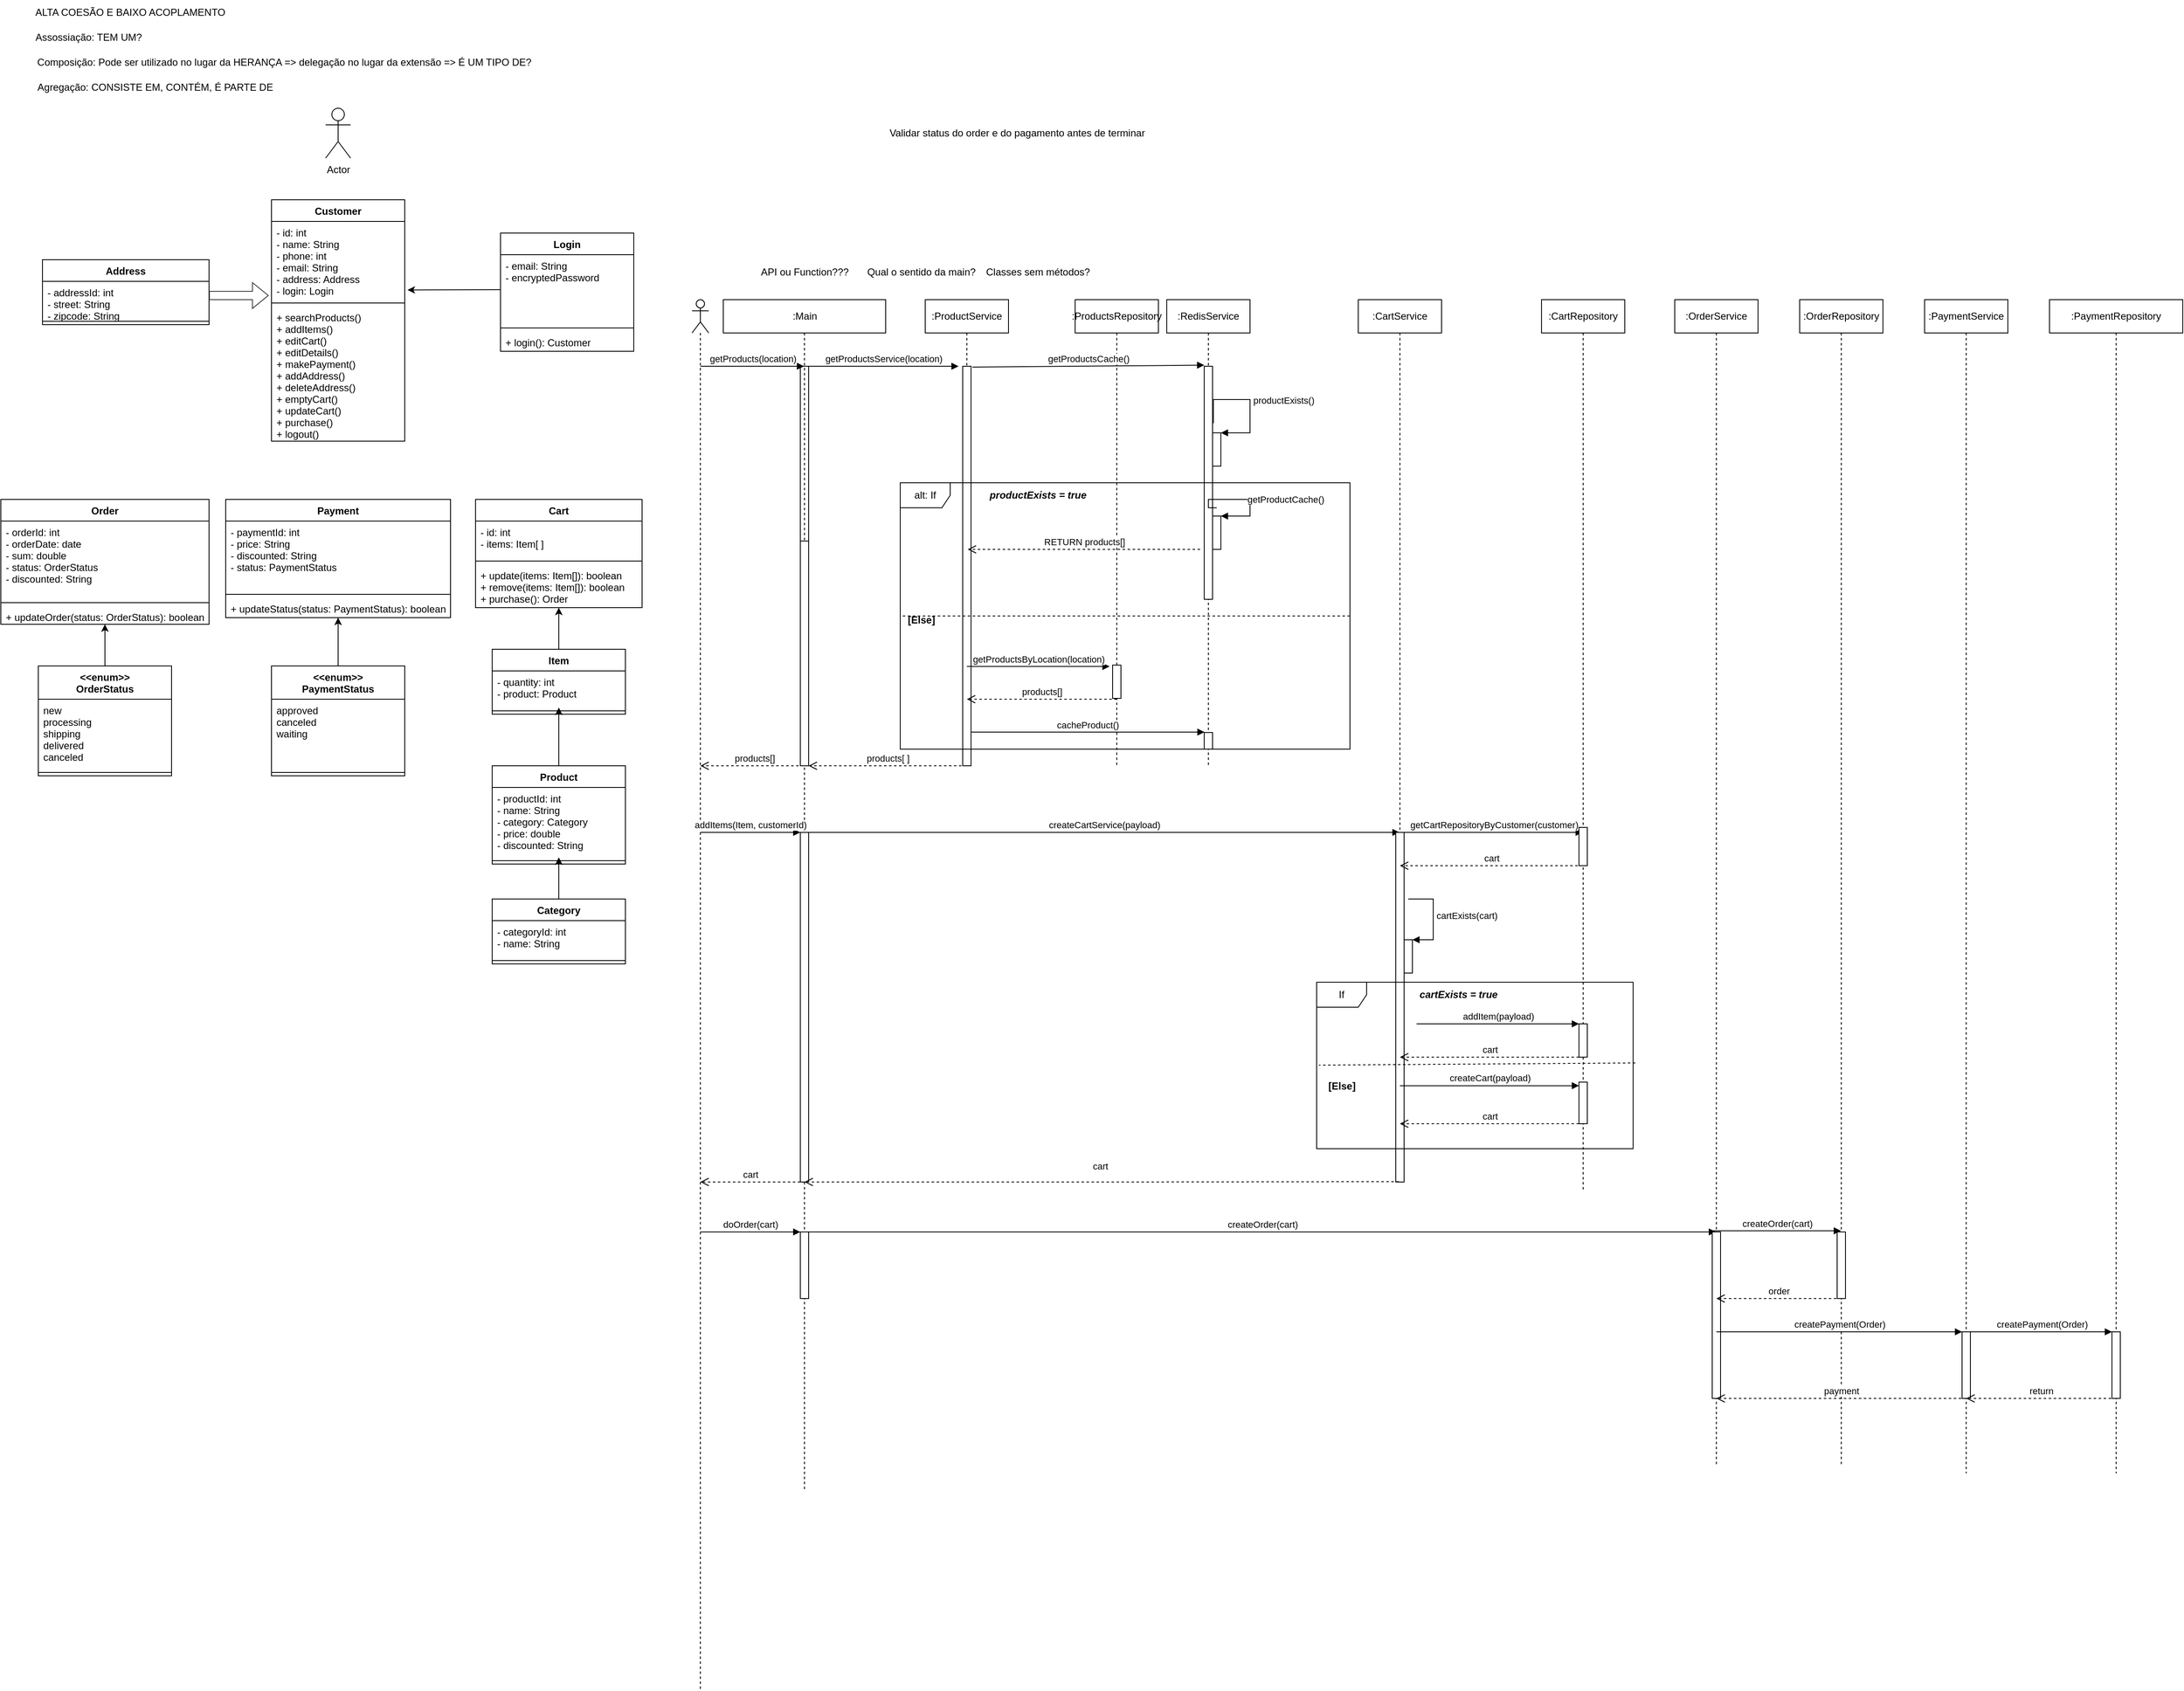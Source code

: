 <mxfile version="20.0.3" type="github"><diagram id="hjMJcgGUQg-z2j9_51XN" name="Page-1"><mxGraphModel dx="3312" dy="1972" grid="1" gridSize="10" guides="1" tooltips="1" connect="1" arrows="1" fold="1" page="1" pageScale="1" pageWidth="827" pageHeight="1169" math="0" shadow="0"><root><mxCell id="0"/><mxCell id="1" parent="0"/><mxCell id="cmTL1tRLWbyx7SnY8aFH-1" value="Customer" style="swimlane;fontStyle=1;align=center;verticalAlign=top;childLayout=stackLayout;horizontal=1;startSize=26;horizontalStack=0;resizeParent=1;resizeParentMax=0;resizeLast=0;collapsible=1;marginBottom=0;" vertex="1" parent="1"><mxGeometry x="325" y="280" width="160" height="290" as="geometry"/></mxCell><mxCell id="cmTL1tRLWbyx7SnY8aFH-2" value="- id: int&#10;- name: String&#10;- phone: int&#10;- email: String&#10;- address: Address&#10;- login: Login" style="text;strokeColor=none;fillColor=none;align=left;verticalAlign=top;spacingLeft=4;spacingRight=4;overflow=hidden;rotatable=0;points=[[0,0.5],[1,0.5]];portConstraint=eastwest;" vertex="1" parent="cmTL1tRLWbyx7SnY8aFH-1"><mxGeometry y="26" width="160" height="94" as="geometry"/></mxCell><mxCell id="cmTL1tRLWbyx7SnY8aFH-3" value="" style="line;strokeWidth=1;fillColor=none;align=left;verticalAlign=middle;spacingTop=-1;spacingLeft=3;spacingRight=3;rotatable=0;labelPosition=right;points=[];portConstraint=eastwest;" vertex="1" parent="cmTL1tRLWbyx7SnY8aFH-1"><mxGeometry y="120" width="160" height="8" as="geometry"/></mxCell><mxCell id="cmTL1tRLWbyx7SnY8aFH-4" value="+ searchProducts()&#10;+ addItems()&#10;+ editCart()&#10;+ editDetails()&#10;+ makePayment()&#10;+ addAddress()&#10;+ deleteAddress()&#10;+ emptyCart()&#10;+ updateCart()&#10;+ purchase()&#10;+ logout()" style="text;strokeColor=none;fillColor=none;align=left;verticalAlign=top;spacingLeft=4;spacingRight=4;overflow=hidden;rotatable=0;points=[[0,0.5],[1,0.5]];portConstraint=eastwest;" vertex="1" parent="cmTL1tRLWbyx7SnY8aFH-1"><mxGeometry y="128" width="160" height="162" as="geometry"/></mxCell><mxCell id="cmTL1tRLWbyx7SnY8aFH-5" value="Login" style="swimlane;fontStyle=1;align=center;verticalAlign=top;childLayout=stackLayout;horizontal=1;startSize=26;horizontalStack=0;resizeParent=1;resizeParentMax=0;resizeLast=0;collapsible=1;marginBottom=0;" vertex="1" parent="1"><mxGeometry x="600" y="320" width="160" height="142" as="geometry"/></mxCell><mxCell id="cmTL1tRLWbyx7SnY8aFH-6" value="- email: String&#10;- encryptedPassword" style="text;strokeColor=none;fillColor=none;align=left;verticalAlign=top;spacingLeft=4;spacingRight=4;overflow=hidden;rotatable=0;points=[[0,0.5],[1,0.5]];portConstraint=eastwest;" vertex="1" parent="cmTL1tRLWbyx7SnY8aFH-5"><mxGeometry y="26" width="160" height="84" as="geometry"/></mxCell><mxCell id="cmTL1tRLWbyx7SnY8aFH-7" value="" style="line;strokeWidth=1;fillColor=none;align=left;verticalAlign=middle;spacingTop=-1;spacingLeft=3;spacingRight=3;rotatable=0;labelPosition=right;points=[];portConstraint=eastwest;" vertex="1" parent="cmTL1tRLWbyx7SnY8aFH-5"><mxGeometry y="110" width="160" height="8" as="geometry"/></mxCell><mxCell id="cmTL1tRLWbyx7SnY8aFH-8" value="+ login(): Customer" style="text;strokeColor=none;fillColor=none;align=left;verticalAlign=top;spacingLeft=4;spacingRight=4;overflow=hidden;rotatable=0;points=[[0,0.5],[1,0.5]];portConstraint=eastwest;" vertex="1" parent="cmTL1tRLWbyx7SnY8aFH-5"><mxGeometry y="118" width="160" height="24" as="geometry"/></mxCell><mxCell id="cmTL1tRLWbyx7SnY8aFH-78" value="" style="edgeStyle=none;rounded=0;orthogonalLoop=1;jettySize=auto;html=1;fontColor=none;" edge="1" parent="1" source="cmTL1tRLWbyx7SnY8aFH-9" target="cmTL1tRLWbyx7SnY8aFH-57"><mxGeometry relative="1" as="geometry"/></mxCell><mxCell id="cmTL1tRLWbyx7SnY8aFH-9" value="Product" style="swimlane;fontStyle=1;align=center;verticalAlign=top;childLayout=stackLayout;horizontal=1;startSize=26;horizontalStack=0;resizeParent=1;resizeParentMax=0;resizeLast=0;collapsible=1;marginBottom=0;" vertex="1" parent="1"><mxGeometry x="590" y="960" width="160" height="118" as="geometry"/></mxCell><mxCell id="cmTL1tRLWbyx7SnY8aFH-10" value="- productId: int&#10;- name: String&#10;- category: Category&#10;- price: double&#10;- discounted: String&#10;" style="text;strokeColor=none;fillColor=none;align=left;verticalAlign=top;spacingLeft=4;spacingRight=4;overflow=hidden;rotatable=0;points=[[0,0.5],[1,0.5]];portConstraint=eastwest;" vertex="1" parent="cmTL1tRLWbyx7SnY8aFH-9"><mxGeometry y="26" width="160" height="84" as="geometry"/></mxCell><mxCell id="cmTL1tRLWbyx7SnY8aFH-11" value="" style="line;strokeWidth=1;fillColor=none;align=left;verticalAlign=middle;spacingTop=-1;spacingLeft=3;spacingRight=3;rotatable=0;labelPosition=right;points=[];portConstraint=eastwest;" vertex="1" parent="cmTL1tRLWbyx7SnY8aFH-9"><mxGeometry y="110" width="160" height="8" as="geometry"/></mxCell><mxCell id="cmTL1tRLWbyx7SnY8aFH-77" value="" style="edgeStyle=none;rounded=0;orthogonalLoop=1;jettySize=auto;html=1;fontColor=none;" edge="1" parent="1" source="cmTL1tRLWbyx7SnY8aFH-13" target="cmTL1tRLWbyx7SnY8aFH-10"><mxGeometry relative="1" as="geometry"/></mxCell><mxCell id="cmTL1tRLWbyx7SnY8aFH-13" value="Category" style="swimlane;fontStyle=1;align=center;verticalAlign=top;childLayout=stackLayout;horizontal=1;startSize=26;horizontalStack=0;resizeParent=1;resizeParentMax=0;resizeLast=0;collapsible=1;marginBottom=0;" vertex="1" parent="1"><mxGeometry x="590" y="1120" width="160" height="78" as="geometry"><mxRectangle x="600" y="10" width="90" height="30" as="alternateBounds"/></mxGeometry></mxCell><mxCell id="cmTL1tRLWbyx7SnY8aFH-14" value="- categoryId: int&#10;- name: String" style="text;strokeColor=none;fillColor=none;align=left;verticalAlign=top;spacingLeft=4;spacingRight=4;overflow=hidden;rotatable=0;points=[[0,0.5],[1,0.5]];portConstraint=eastwest;" vertex="1" parent="cmTL1tRLWbyx7SnY8aFH-13"><mxGeometry y="26" width="160" height="44" as="geometry"/></mxCell><mxCell id="cmTL1tRLWbyx7SnY8aFH-15" value="" style="line;strokeWidth=1;fillColor=none;align=left;verticalAlign=middle;spacingTop=-1;spacingLeft=3;spacingRight=3;rotatable=0;labelPosition=right;points=[];portConstraint=eastwest;" vertex="1" parent="cmTL1tRLWbyx7SnY8aFH-13"><mxGeometry y="70" width="160" height="8" as="geometry"/></mxCell><mxCell id="cmTL1tRLWbyx7SnY8aFH-17" value="Cart" style="swimlane;fontStyle=1;align=center;verticalAlign=top;childLayout=stackLayout;horizontal=1;startSize=26;horizontalStack=0;resizeParent=1;resizeParentMax=0;resizeLast=0;collapsible=1;marginBottom=0;" vertex="1" parent="1"><mxGeometry x="570" y="640" width="200" height="130" as="geometry"/></mxCell><mxCell id="cmTL1tRLWbyx7SnY8aFH-18" value="- id: int&#10;- items: Item[ ]" style="text;strokeColor=none;fillColor=none;align=left;verticalAlign=top;spacingLeft=4;spacingRight=4;overflow=hidden;rotatable=0;points=[[0,0.5],[1,0.5]];portConstraint=eastwest;" vertex="1" parent="cmTL1tRLWbyx7SnY8aFH-17"><mxGeometry y="26" width="200" height="44" as="geometry"/></mxCell><mxCell id="cmTL1tRLWbyx7SnY8aFH-19" value="" style="line;strokeWidth=1;fillColor=none;align=left;verticalAlign=middle;spacingTop=-1;spacingLeft=3;spacingRight=3;rotatable=0;labelPosition=right;points=[];portConstraint=eastwest;" vertex="1" parent="cmTL1tRLWbyx7SnY8aFH-17"><mxGeometry y="70" width="200" height="8" as="geometry"/></mxCell><mxCell id="cmTL1tRLWbyx7SnY8aFH-20" value="+ update(items: Item[]): boolean&#10;+ remove(items: Item[]): boolean&#10;+ purchase(): Order" style="text;strokeColor=none;fillColor=none;align=left;verticalAlign=top;spacingLeft=4;spacingRight=4;overflow=hidden;rotatable=0;points=[[0,0.5],[1,0.5]];portConstraint=eastwest;" vertex="1" parent="cmTL1tRLWbyx7SnY8aFH-17"><mxGeometry y="78" width="200" height="52" as="geometry"/></mxCell><mxCell id="cmTL1tRLWbyx7SnY8aFH-21" value="Order" style="swimlane;fontStyle=1;align=center;verticalAlign=top;childLayout=stackLayout;horizontal=1;startSize=26;horizontalStack=0;resizeParent=1;resizeParentMax=0;resizeLast=0;collapsible=1;marginBottom=0;" vertex="1" parent="1"><mxGeometry y="640" width="250" height="150" as="geometry"/></mxCell><mxCell id="cmTL1tRLWbyx7SnY8aFH-22" value="- orderId: int&#10;- orderDate: date&#10;- sum: double&#10;- status: OrderStatus&#10;- discounted: String&#10;" style="text;strokeColor=none;fillColor=none;align=left;verticalAlign=top;spacingLeft=4;spacingRight=4;overflow=hidden;rotatable=0;points=[[0,0.5],[1,0.5]];portConstraint=eastwest;" vertex="1" parent="cmTL1tRLWbyx7SnY8aFH-21"><mxGeometry y="26" width="250" height="94" as="geometry"/></mxCell><mxCell id="cmTL1tRLWbyx7SnY8aFH-23" value="" style="line;strokeWidth=1;fillColor=none;align=left;verticalAlign=middle;spacingTop=-1;spacingLeft=3;spacingRight=3;rotatable=0;labelPosition=right;points=[];portConstraint=eastwest;" vertex="1" parent="cmTL1tRLWbyx7SnY8aFH-21"><mxGeometry y="120" width="250" height="8" as="geometry"/></mxCell><mxCell id="cmTL1tRLWbyx7SnY8aFH-24" value="+ updateOrder(status: OrderStatus): boolean" style="text;strokeColor=none;fillColor=none;align=left;verticalAlign=top;spacingLeft=4;spacingRight=4;overflow=hidden;rotatable=0;points=[[0,0.5],[1,0.5]];portConstraint=eastwest;" vertex="1" parent="cmTL1tRLWbyx7SnY8aFH-21"><mxGeometry y="128" width="250" height="22" as="geometry"/></mxCell><mxCell id="cmTL1tRLWbyx7SnY8aFH-74" value="" style="edgeStyle=none;rounded=0;orthogonalLoop=1;jettySize=auto;html=1;" edge="1" parent="1" source="cmTL1tRLWbyx7SnY8aFH-25" target="cmTL1tRLWbyx7SnY8aFH-24"><mxGeometry relative="1" as="geometry"/></mxCell><mxCell id="cmTL1tRLWbyx7SnY8aFH-25" value="&lt;&lt;enum&gt;&gt;&#10;OrderStatus" style="swimlane;fontStyle=1;align=center;verticalAlign=top;childLayout=stackLayout;horizontal=1;startSize=40;horizontalStack=0;resizeParent=1;resizeParentMax=0;resizeLast=0;collapsible=1;marginBottom=0;" vertex="1" parent="1"><mxGeometry x="45" y="840" width="160" height="132" as="geometry"/></mxCell><mxCell id="cmTL1tRLWbyx7SnY8aFH-26" value="new&#10;processing&#10;shipping&#10;delivered&#10;canceled" style="text;strokeColor=none;fillColor=none;align=left;verticalAlign=top;spacingLeft=4;spacingRight=4;overflow=hidden;rotatable=0;points=[[0,0.5],[1,0.5]];portConstraint=eastwest;" vertex="1" parent="cmTL1tRLWbyx7SnY8aFH-25"><mxGeometry y="40" width="160" height="84" as="geometry"/></mxCell><mxCell id="cmTL1tRLWbyx7SnY8aFH-27" value="" style="line;strokeWidth=1;fillColor=none;align=left;verticalAlign=middle;spacingTop=-1;spacingLeft=3;spacingRight=3;rotatable=0;labelPosition=right;points=[];portConstraint=eastwest;" vertex="1" parent="cmTL1tRLWbyx7SnY8aFH-25"><mxGeometry y="124" width="160" height="8" as="geometry"/></mxCell><mxCell id="cmTL1tRLWbyx7SnY8aFH-39" value="Payment" style="swimlane;fontStyle=1;align=center;verticalAlign=top;childLayout=stackLayout;horizontal=1;startSize=26;horizontalStack=0;resizeParent=1;resizeParentMax=0;resizeLast=0;collapsible=1;marginBottom=0;" vertex="1" parent="1"><mxGeometry x="270" y="640" width="270" height="142" as="geometry"/></mxCell><mxCell id="cmTL1tRLWbyx7SnY8aFH-40" value="- paymentId: int&#10;- price: String&#10;- discounted: String&#10;- status: PaymentStatus" style="text;strokeColor=none;fillColor=none;align=left;verticalAlign=top;spacingLeft=4;spacingRight=4;overflow=hidden;rotatable=0;points=[[0,0.5],[1,0.5]];portConstraint=eastwest;" vertex="1" parent="cmTL1tRLWbyx7SnY8aFH-39"><mxGeometry y="26" width="270" height="84" as="geometry"/></mxCell><mxCell id="cmTL1tRLWbyx7SnY8aFH-41" value="" style="line;strokeWidth=1;fillColor=none;align=left;verticalAlign=middle;spacingTop=-1;spacingLeft=3;spacingRight=3;rotatable=0;labelPosition=right;points=[];portConstraint=eastwest;" vertex="1" parent="cmTL1tRLWbyx7SnY8aFH-39"><mxGeometry y="110" width="270" height="8" as="geometry"/></mxCell><mxCell id="cmTL1tRLWbyx7SnY8aFH-42" value="+ updateStatus(status: PaymentStatus): boolean" style="text;strokeColor=none;fillColor=none;align=left;verticalAlign=top;spacingLeft=4;spacingRight=4;overflow=hidden;rotatable=0;points=[[0,0.5],[1,0.5]];portConstraint=eastwest;" vertex="1" parent="cmTL1tRLWbyx7SnY8aFH-39"><mxGeometry y="118" width="270" height="24" as="geometry"/></mxCell><mxCell id="cmTL1tRLWbyx7SnY8aFH-86" value="" style="edgeStyle=none;rounded=0;orthogonalLoop=1;jettySize=auto;html=1;fontColor=none;" edge="1" parent="1" source="cmTL1tRLWbyx7SnY8aFH-43" target="cmTL1tRLWbyx7SnY8aFH-42"><mxGeometry relative="1" as="geometry"/></mxCell><mxCell id="cmTL1tRLWbyx7SnY8aFH-43" value="&lt;&lt;enum&gt;&gt;&#10;PaymentStatus" style="swimlane;fontStyle=1;align=center;verticalAlign=top;childLayout=stackLayout;horizontal=1;startSize=40;horizontalStack=0;resizeParent=1;resizeParentMax=0;resizeLast=0;collapsible=1;marginBottom=0;" vertex="1" parent="1"><mxGeometry x="325" y="840" width="160" height="132" as="geometry"/></mxCell><mxCell id="cmTL1tRLWbyx7SnY8aFH-44" value="approved&#10;canceled&#10;waiting" style="text;strokeColor=none;fillColor=none;align=left;verticalAlign=top;spacingLeft=4;spacingRight=4;overflow=hidden;rotatable=0;points=[[0,0.5],[1,0.5]];portConstraint=eastwest;" vertex="1" parent="cmTL1tRLWbyx7SnY8aFH-43"><mxGeometry y="40" width="160" height="84" as="geometry"/></mxCell><mxCell id="cmTL1tRLWbyx7SnY8aFH-45" value="" style="line;strokeWidth=1;fillColor=none;align=left;verticalAlign=middle;spacingTop=-1;spacingLeft=3;spacingRight=3;rotatable=0;labelPosition=right;points=[];portConstraint=eastwest;" vertex="1" parent="cmTL1tRLWbyx7SnY8aFH-43"><mxGeometry y="124" width="160" height="8" as="geometry"/></mxCell><mxCell id="cmTL1tRLWbyx7SnY8aFH-71" value="" style="edgeStyle=none;rounded=0;orthogonalLoop=1;jettySize=auto;html=1;" edge="1" parent="1" source="cmTL1tRLWbyx7SnY8aFH-56" target="cmTL1tRLWbyx7SnY8aFH-20"><mxGeometry relative="1" as="geometry"/></mxCell><mxCell id="cmTL1tRLWbyx7SnY8aFH-56" value="Item" style="swimlane;fontStyle=1;align=center;verticalAlign=top;childLayout=stackLayout;horizontal=1;startSize=26;horizontalStack=0;resizeParent=1;resizeParentMax=0;resizeLast=0;collapsible=1;marginBottom=0;" vertex="1" parent="1"><mxGeometry x="590" y="820" width="160" height="78" as="geometry"/></mxCell><mxCell id="cmTL1tRLWbyx7SnY8aFH-57" value="- quantity: int&#10;- product: Product" style="text;strokeColor=none;fillColor=none;align=left;verticalAlign=top;spacingLeft=4;spacingRight=4;overflow=hidden;rotatable=0;points=[[0,0.5],[1,0.5]];portConstraint=eastwest;" vertex="1" parent="cmTL1tRLWbyx7SnY8aFH-56"><mxGeometry y="26" width="160" height="44" as="geometry"/></mxCell><mxCell id="cmTL1tRLWbyx7SnY8aFH-58" value="" style="line;strokeWidth=1;fillColor=none;align=left;verticalAlign=middle;spacingTop=-1;spacingLeft=3;spacingRight=3;rotatable=0;labelPosition=right;points=[];portConstraint=eastwest;" vertex="1" parent="cmTL1tRLWbyx7SnY8aFH-56"><mxGeometry y="70" width="160" height="8" as="geometry"/></mxCell><mxCell id="cmTL1tRLWbyx7SnY8aFH-80" value="ALTA COESÃO E BAIXO ACOPLAMENTO&lt;br&gt;" style="text;html=1;align=center;verticalAlign=middle;resizable=0;points=[];autosize=1;strokeColor=none;fillColor=none;fontColor=none;" vertex="1" parent="1"><mxGeometry x="30" y="40" width="250" height="30" as="geometry"/></mxCell><mxCell id="cmTL1tRLWbyx7SnY8aFH-81" value="&lt;span style=&quot;color: rgba(0, 0, 0, 0); font-family: monospace; font-size: 0px; text-align: start;&quot;&gt;%3CmxGraphModel%3E%3Croot%3E%3CmxCell%20id%3D%220%22%2F%3E%3CmxCell%20id%3D%221%22%20parent%3D%220%22%2F%3E%3CmxCell%20id%3D%222%22%20value%3D%22Assossia%C3%A7%C3%A3o%3A%20TEM%20UM%3F%22%20style%3D%22text%3Bhtml%3D1%3Balign%3Dcenter%3BverticalAlign%3Dmiddle%3Bresizable%3D0%3Bpoints%3D%5B%5D%3Bautosize%3D1%3BstrokeColor%3Dnone%3BfillColor%3Dnone%3BfontColor%3Dnone%3B%22%20vertex%3D%221%22%20parent%3D%221%22%3E%3CmxGeometry%20x%3D%22685%22%20y%3D%22935%22%20width%3D%22150%22%20height%3D%2230%22%20as%3D%22geometry%22%2F%3E%3C%2FmxCell%3E%3C%2Froot%3E%3C%2FmxGraphModel%3E&lt;/span&gt;" style="text;html=1;align=center;verticalAlign=middle;resizable=0;points=[];autosize=1;strokeColor=none;fillColor=none;fontColor=none;" vertex="1" parent="1"><mxGeometry x="640" y="105" width="20" height="30" as="geometry"/></mxCell><mxCell id="cmTL1tRLWbyx7SnY8aFH-82" value="Assossiação: TEM UM?" style="text;html=1;align=center;verticalAlign=middle;resizable=0;points=[];autosize=1;strokeColor=none;fillColor=none;fontColor=none;" vertex="1" parent="1"><mxGeometry x="30" y="70" width="150" height="30" as="geometry"/></mxCell><mxCell id="cmTL1tRLWbyx7SnY8aFH-83" value="Composição: Pode ser utilizado no lugar da HERANÇA =&amp;gt; delegação no lugar da extensão =&amp;gt; É UM TIPO DE?" style="text;html=1;align=center;verticalAlign=middle;resizable=0;points=[];autosize=1;strokeColor=none;fillColor=none;fontColor=none;" vertex="1" parent="1"><mxGeometry x="30" y="100" width="620" height="30" as="geometry"/></mxCell><mxCell id="cmTL1tRLWbyx7SnY8aFH-87" value="Agregação: CONSISTE EM, CONTÉM, É PARTE DE" style="text;html=1;align=center;verticalAlign=middle;resizable=0;points=[];autosize=1;strokeColor=none;fillColor=none;fontColor=none;" vertex="1" parent="1"><mxGeometry x="30" y="130" width="310" height="30" as="geometry"/></mxCell><mxCell id="cmTL1tRLWbyx7SnY8aFH-88" style="edgeStyle=none;rounded=0;orthogonalLoop=1;jettySize=auto;html=1;exitX=0;exitY=0.5;exitDx=0;exitDy=0;entryX=1.021;entryY=0.876;entryDx=0;entryDy=0;entryPerimeter=0;fontColor=none;" edge="1" parent="1" source="cmTL1tRLWbyx7SnY8aFH-6" target="cmTL1tRLWbyx7SnY8aFH-2"><mxGeometry relative="1" as="geometry"/></mxCell><mxCell id="cmTL1tRLWbyx7SnY8aFH-89" value="Address" style="swimlane;fontStyle=1;align=center;verticalAlign=top;childLayout=stackLayout;horizontal=1;startSize=26;horizontalStack=0;resizeParent=1;resizeParentMax=0;resizeLast=0;collapsible=1;marginBottom=0;" vertex="1" parent="1"><mxGeometry x="50" y="352" width="200" height="78" as="geometry"/></mxCell><mxCell id="cmTL1tRLWbyx7SnY8aFH-90" value="- addressId: int&#10;- street: String&#10;- zipcode: String&#10;" style="text;strokeColor=none;fillColor=none;align=left;verticalAlign=top;spacingLeft=4;spacingRight=4;overflow=hidden;rotatable=0;points=[[0,0.5],[1,0.5]];portConstraint=eastwest;" vertex="1" parent="cmTL1tRLWbyx7SnY8aFH-89"><mxGeometry y="26" width="200" height="44" as="geometry"/></mxCell><mxCell id="cmTL1tRLWbyx7SnY8aFH-91" value="" style="line;strokeWidth=1;fillColor=none;align=left;verticalAlign=middle;spacingTop=-1;spacingLeft=3;spacingRight=3;rotatable=0;labelPosition=right;points=[];portConstraint=eastwest;" vertex="1" parent="cmTL1tRLWbyx7SnY8aFH-89"><mxGeometry y="70" width="200" height="8" as="geometry"/></mxCell><mxCell id="cmTL1tRLWbyx7SnY8aFH-95" value="" style="shape=flexArrow;rounded=0;orthogonalLoop=1;jettySize=auto;html=1;fontColor=none;elbow=vertical;entryX=-0.021;entryY=0.947;entryDx=0;entryDy=0;entryPerimeter=0;fillColor=#FFFFFF;strokeColor=#36393d;gradientColor=none;" edge="1" parent="1" target="cmTL1tRLWbyx7SnY8aFH-2"><mxGeometry relative="1" as="geometry"><mxPoint x="250" y="395" as="sourcePoint"/></mxGeometry></mxCell><mxCell id="cmTL1tRLWbyx7SnY8aFH-96" style="edgeStyle=none;shape=flexArrow;rounded=0;orthogonalLoop=1;jettySize=auto;html=1;exitX=0.75;exitY=0;exitDx=0;exitDy=0;fontColor=none;fillColor=#000000;elbow=vertical;" edge="1" parent="1" source="cmTL1tRLWbyx7SnY8aFH-89" target="cmTL1tRLWbyx7SnY8aFH-89"><mxGeometry relative="1" as="geometry"/></mxCell><mxCell id="cmTL1tRLWbyx7SnY8aFH-109" value="" style="shape=umlLifeline;participant=umlActor;perimeter=lifelinePerimeter;whiteSpace=wrap;html=1;container=1;collapsible=0;recursiveResize=0;verticalAlign=top;spacingTop=36;outlineConnect=0;fontColor=none;" vertex="1" parent="1"><mxGeometry x="830" y="400" width="20" height="1670" as="geometry"/></mxCell><mxCell id="cmTL1tRLWbyx7SnY8aFH-110" value="" style="html=1;points=[];perimeter=orthogonalPerimeter;fontColor=none;" vertex="1" parent="1"><mxGeometry x="960" y="480" width="10" height="210" as="geometry"/></mxCell><mxCell id="cmTL1tRLWbyx7SnY8aFH-114" value=":Main" style="shape=umlLifeline;perimeter=lifelinePerimeter;whiteSpace=wrap;html=1;container=1;collapsible=0;recursiveResize=0;outlineConnect=0;fontColor=none;" vertex="1" parent="1"><mxGeometry x="867.5" y="400" width="195" height="1430" as="geometry"/></mxCell><mxCell id="cmTL1tRLWbyx7SnY8aFH-156" value="getProducts(location)" style="html=1;verticalAlign=bottom;endArrow=block;rounded=0;fontColor=none;fillColor=#FFFFFF;gradientColor=none;elbow=vertical;" edge="1" parent="cmTL1tRLWbyx7SnY8aFH-114" target="cmTL1tRLWbyx7SnY8aFH-114"><mxGeometry width="80" relative="1" as="geometry"><mxPoint x="-27.5" y="80" as="sourcePoint"/><mxPoint x="52.5" y="80" as="targetPoint"/></mxGeometry></mxCell><mxCell id="cmTL1tRLWbyx7SnY8aFH-200" value="products[ ]" style="html=1;verticalAlign=bottom;endArrow=open;dashed=1;endSize=8;rounded=0;fontColor=none;fillColor=#FFFFFF;gradientColor=none;elbow=vertical;" edge="1" parent="cmTL1tRLWbyx7SnY8aFH-114" source="cmTL1tRLWbyx7SnY8aFH-157"><mxGeometry relative="1" as="geometry"><mxPoint x="182.5" y="560" as="sourcePoint"/><mxPoint x="102.5" y="560" as="targetPoint"/></mxGeometry></mxCell><mxCell id="cmTL1tRLWbyx7SnY8aFH-205" value="products[]" style="html=1;verticalAlign=bottom;endArrow=open;dashed=1;endSize=8;rounded=0;fontColor=none;fillColor=#FFFFFF;gradientColor=none;elbow=vertical;" edge="1" parent="cmTL1tRLWbyx7SnY8aFH-114" target="cmTL1tRLWbyx7SnY8aFH-109"><mxGeometry relative="1" as="geometry"><mxPoint x="102.5" y="560" as="sourcePoint"/><mxPoint x="22.5" y="560" as="targetPoint"/></mxGeometry></mxCell><mxCell id="cmTL1tRLWbyx7SnY8aFH-207" value="createCartService(payload)" style="html=1;verticalAlign=bottom;endArrow=block;rounded=0;fontColor=none;fillColor=#FFFFFF;gradientColor=none;elbow=vertical;" edge="1" parent="cmTL1tRLWbyx7SnY8aFH-114" target="cmTL1tRLWbyx7SnY8aFH-206"><mxGeometry width="80" relative="1" as="geometry"><mxPoint x="102.5" y="640" as="sourcePoint"/><mxPoint x="182.5" y="640" as="targetPoint"/></mxGeometry></mxCell><mxCell id="cmTL1tRLWbyx7SnY8aFH-213" value="" style="html=1;points=[];perimeter=orthogonalPerimeter;fontColor=none;" vertex="1" parent="cmTL1tRLWbyx7SnY8aFH-114"><mxGeometry x="92.5" y="290" width="10" height="270" as="geometry"/></mxCell><mxCell id="cmTL1tRLWbyx7SnY8aFH-214" value="" style="html=1;points=[];perimeter=orthogonalPerimeter;fontColor=none;" vertex="1" parent="cmTL1tRLWbyx7SnY8aFH-114"><mxGeometry x="92.5" y="640" width="10" height="420" as="geometry"/></mxCell><mxCell id="cmTL1tRLWbyx7SnY8aFH-234" value="createOrder(cart)" style="html=1;verticalAlign=bottom;endArrow=block;rounded=0;fontColor=none;fillColor=#FFFFFF;gradientColor=none;elbow=vertical;" edge="1" parent="cmTL1tRLWbyx7SnY8aFH-114" target="cmTL1tRLWbyx7SnY8aFH-233"><mxGeometry width="80" relative="1" as="geometry"><mxPoint x="102.5" y="1120" as="sourcePoint"/><mxPoint x="812.5" y="1120" as="targetPoint"/></mxGeometry></mxCell><mxCell id="cmTL1tRLWbyx7SnY8aFH-128" value="Actor" style="shape=umlActor;verticalLabelPosition=bottom;verticalAlign=top;html=1;fontColor=none;" vertex="1" parent="1"><mxGeometry x="390" y="170" width="30" height="60" as="geometry"/></mxCell><mxCell id="cmTL1tRLWbyx7SnY8aFH-146" value="API ou Function???" style="text;html=1;align=center;verticalAlign=middle;resizable=0;points=[];autosize=1;strokeColor=none;fillColor=none;fontColor=none;" vertex="1" parent="1"><mxGeometry x="900" y="352" width="130" height="30" as="geometry"/></mxCell><mxCell id="cmTL1tRLWbyx7SnY8aFH-149" value="Qual o sentido da main?" style="text;html=1;align=center;verticalAlign=middle;resizable=0;points=[];autosize=1;strokeColor=none;fillColor=none;fontColor=none;" vertex="1" parent="1"><mxGeometry x="1030" y="352" width="150" height="30" as="geometry"/></mxCell><mxCell id="cmTL1tRLWbyx7SnY8aFH-150" value="Classes sem métodos?" style="text;html=1;align=center;verticalAlign=middle;resizable=0;points=[];autosize=1;strokeColor=none;fillColor=none;fontColor=none;" vertex="1" parent="1"><mxGeometry x="1170" y="352" width="150" height="30" as="geometry"/></mxCell><mxCell id="cmTL1tRLWbyx7SnY8aFH-157" value=":ProductService" style="shape=umlLifeline;perimeter=lifelinePerimeter;whiteSpace=wrap;html=1;container=1;collapsible=0;recursiveResize=0;outlineConnect=0;fontColor=none;" vertex="1" parent="1"><mxGeometry x="1110" y="400" width="100" height="560" as="geometry"/></mxCell><mxCell id="cmTL1tRLWbyx7SnY8aFH-163" value="" style="html=1;points=[];perimeter=orthogonalPerimeter;fontColor=none;" vertex="1" parent="cmTL1tRLWbyx7SnY8aFH-157"><mxGeometry x="45" y="80" width="10" height="480" as="geometry"/></mxCell><mxCell id="cmTL1tRLWbyx7SnY8aFH-164" value=":ProductsRepository" style="shape=umlLifeline;perimeter=lifelinePerimeter;whiteSpace=wrap;html=1;container=1;collapsible=0;recursiveResize=0;outlineConnect=0;fontColor=none;" vertex="1" parent="1"><mxGeometry x="1290" y="400" width="100" height="560" as="geometry"/></mxCell><mxCell id="cmTL1tRLWbyx7SnY8aFH-165" value="" style="html=1;points=[];perimeter=orthogonalPerimeter;fontColor=none;" vertex="1" parent="cmTL1tRLWbyx7SnY8aFH-164"><mxGeometry x="45" y="439" width="10" height="40" as="geometry"/></mxCell><mxCell id="cmTL1tRLWbyx7SnY8aFH-168" value="getProductsService(location)" style="html=1;verticalAlign=bottom;endArrow=block;rounded=0;fontColor=none;fillColor=#FFFFFF;gradientColor=none;elbow=vertical;" edge="1" parent="1"><mxGeometry width="80" relative="1" as="geometry"><mxPoint x="970" y="480" as="sourcePoint"/><mxPoint x="1150" y="480" as="targetPoint"/></mxGeometry></mxCell><mxCell id="cmTL1tRLWbyx7SnY8aFH-169" value=":RedisService" style="shape=umlLifeline;perimeter=lifelinePerimeter;whiteSpace=wrap;html=1;container=1;collapsible=0;recursiveResize=0;outlineConnect=0;fontColor=none;" vertex="1" parent="1"><mxGeometry x="1400" y="400" width="100" height="560" as="geometry"/></mxCell><mxCell id="cmTL1tRLWbyx7SnY8aFH-171" value="" style="html=1;points=[];perimeter=orthogonalPerimeter;fontColor=none;" vertex="1" parent="cmTL1tRLWbyx7SnY8aFH-169"><mxGeometry x="45" y="520" width="10" height="20" as="geometry"/></mxCell><mxCell id="cmTL1tRLWbyx7SnY8aFH-175" value="getProductsCache()" style="html=1;verticalAlign=bottom;endArrow=block;rounded=0;fontColor=none;fillColor=#FFFFFF;gradientColor=none;elbow=vertical;exitX=1.167;exitY=0.002;exitDx=0;exitDy=0;exitPerimeter=0;" edge="1" parent="cmTL1tRLWbyx7SnY8aFH-169" source="cmTL1tRLWbyx7SnY8aFH-163"><mxGeometry width="80" relative="1" as="geometry"><mxPoint x="-35" y="78.67" as="sourcePoint"/><mxPoint x="45" y="78.67" as="targetPoint"/></mxGeometry></mxCell><mxCell id="cmTL1tRLWbyx7SnY8aFH-176" value="" style="html=1;points=[];perimeter=orthogonalPerimeter;fontColor=none;" vertex="1" parent="cmTL1tRLWbyx7SnY8aFH-169"><mxGeometry x="45" y="80" width="10" height="280" as="geometry"/></mxCell><mxCell id="cmTL1tRLWbyx7SnY8aFH-188" value="" style="html=1;points=[];perimeter=orthogonalPerimeter;fontColor=none;" vertex="1" parent="cmTL1tRLWbyx7SnY8aFH-169"><mxGeometry x="55" y="160" width="10" height="40" as="geometry"/></mxCell><mxCell id="cmTL1tRLWbyx7SnY8aFH-189" value="productExists()" style="edgeStyle=orthogonalEdgeStyle;html=1;align=left;spacingLeft=2;endArrow=block;rounded=0;entryX=1;entryY=0;fontColor=none;fillColor=#FFFFFF;gradientColor=none;elbow=vertical;exitX=1.1;exitY=0.244;exitDx=0;exitDy=0;exitPerimeter=0;" edge="1" target="cmTL1tRLWbyx7SnY8aFH-188" parent="cmTL1tRLWbyx7SnY8aFH-169" source="cmTL1tRLWbyx7SnY8aFH-176"><mxGeometry relative="1" as="geometry"><mxPoint x="120" y="120" as="sourcePoint"/><Array as="points"><mxPoint x="100" y="120"/><mxPoint x="100" y="160"/></Array></mxGeometry></mxCell><mxCell id="cmTL1tRLWbyx7SnY8aFH-193" value="" style="html=1;points=[];perimeter=orthogonalPerimeter;fontColor=none;direction=east;" vertex="1" parent="cmTL1tRLWbyx7SnY8aFH-169"><mxGeometry x="55" y="260" width="10" height="40" as="geometry"/></mxCell><mxCell id="cmTL1tRLWbyx7SnY8aFH-173" value="cacheProduct()" style="html=1;verticalAlign=bottom;endArrow=block;rounded=0;fontColor=none;fillColor=#FFFFFF;gradientColor=none;elbow=vertical;entryX=0.033;entryY=-0.025;entryDx=0;entryDy=0;entryPerimeter=0;" edge="1" parent="1" source="cmTL1tRLWbyx7SnY8aFH-163" target="cmTL1tRLWbyx7SnY8aFH-171"><mxGeometry width="80" relative="1" as="geometry"><mxPoint x="1170" y="640" as="sourcePoint"/><mxPoint x="1450" y="600" as="targetPoint"/></mxGeometry></mxCell><mxCell id="cmTL1tRLWbyx7SnY8aFH-174" value="getProductsByLocation(location)" style="html=1;verticalAlign=bottom;endArrow=block;rounded=0;fontColor=none;fillColor=#FFFFFF;gradientColor=none;elbow=vertical;entryX=-0.367;entryY=0.042;entryDx=0;entryDy=0;entryPerimeter=0;" edge="1" parent="1" source="cmTL1tRLWbyx7SnY8aFH-157" target="cmTL1tRLWbyx7SnY8aFH-165"><mxGeometry width="80" relative="1" as="geometry"><mxPoint x="1170" y="685" as="sourcePoint"/><mxPoint x="1070" y="550" as="targetPoint"/></mxGeometry></mxCell><mxCell id="cmTL1tRLWbyx7SnY8aFH-178" value="alt: If" style="shape=umlFrame;whiteSpace=wrap;html=1;fontColor=none;" vertex="1" parent="1"><mxGeometry x="1080" y="620" width="540" height="320" as="geometry"/></mxCell><mxCell id="cmTL1tRLWbyx7SnY8aFH-179" value="&lt;b&gt;&lt;i&gt;productExists = true&lt;/i&gt;&lt;/b&gt;" style="text;html=1;align=center;verticalAlign=middle;resizable=0;points=[];autosize=1;strokeColor=none;fillColor=none;fontColor=none;" vertex="1" parent="1"><mxGeometry x="1175" y="620" width="140" height="30" as="geometry"/></mxCell><mxCell id="cmTL1tRLWbyx7SnY8aFH-180" value="" style="endArrow=none;dashed=1;html=1;rounded=0;fontColor=none;fillColor=#FFFFFF;gradientColor=none;elbow=vertical;entryX=0;entryY=0.5;entryDx=0;entryDy=0;entryPerimeter=0;exitX=1;exitY=0.5;exitDx=0;exitDy=0;exitPerimeter=0;" edge="1" parent="1" source="cmTL1tRLWbyx7SnY8aFH-178" target="cmTL1tRLWbyx7SnY8aFH-178"><mxGeometry width="50" height="50" relative="1" as="geometry"><mxPoint x="1390" y="870" as="sourcePoint"/><mxPoint x="1440" y="820" as="targetPoint"/></mxGeometry></mxCell><mxCell id="cmTL1tRLWbyx7SnY8aFH-181" value="&lt;b&gt;[Else]&lt;/b&gt;" style="text;html=1;align=center;verticalAlign=middle;resizable=0;points=[];autosize=1;strokeColor=none;fillColor=none;fontColor=none;" vertex="1" parent="1"><mxGeometry x="1075" y="770" width="60" height="30" as="geometry"/></mxCell><mxCell id="cmTL1tRLWbyx7SnY8aFH-194" value="getProductCache()" style="edgeStyle=orthogonalEdgeStyle;html=1;align=left;spacingLeft=2;endArrow=block;rounded=0;entryX=1;entryY=0;fontColor=none;fillColor=#FFFFFF;gradientColor=none;elbow=vertical;" edge="1" target="cmTL1tRLWbyx7SnY8aFH-193" parent="1"><mxGeometry relative="1" as="geometry"><mxPoint x="1460" y="650" as="sourcePoint"/><Array as="points"><mxPoint x="1450" y="650"/><mxPoint x="1450" y="640"/><mxPoint x="1500" y="640"/><mxPoint x="1500" y="660"/></Array></mxGeometry></mxCell><mxCell id="cmTL1tRLWbyx7SnY8aFH-197" style="edgeStyle=none;rounded=0;orthogonalLoop=1;jettySize=auto;html=1;entryX=0.501;entryY=1.002;entryDx=0;entryDy=0;entryPerimeter=0;fontColor=none;fillColor=#FFFFFF;gradientColor=none;elbow=vertical;" edge="1" parent="1" source="cmTL1tRLWbyx7SnY8aFH-178" target="cmTL1tRLWbyx7SnY8aFH-178"><mxGeometry relative="1" as="geometry"/></mxCell><mxCell id="cmTL1tRLWbyx7SnY8aFH-198" value="RETURN products[]" style="html=1;verticalAlign=bottom;endArrow=open;dashed=1;endSize=8;rounded=0;fontColor=none;fillColor=#FFFFFF;gradientColor=none;elbow=vertical;" edge="1" parent="1"><mxGeometry relative="1" as="geometry"><mxPoint x="1440" y="700" as="sourcePoint"/><mxPoint x="1161" y="700" as="targetPoint"/></mxGeometry></mxCell><mxCell id="cmTL1tRLWbyx7SnY8aFH-202" value="products[]" style="html=1;verticalAlign=bottom;endArrow=open;dashed=1;endSize=8;rounded=0;fontColor=none;fillColor=#FFFFFF;gradientColor=none;elbow=vertical;" edge="1" parent="1"><mxGeometry relative="1" as="geometry"><mxPoint x="1340" y="880" as="sourcePoint"/><mxPoint x="1160" y="880" as="targetPoint"/></mxGeometry></mxCell><mxCell id="cmTL1tRLWbyx7SnY8aFH-204" value="addItems(Item, customerId)" style="html=1;verticalAlign=bottom;endArrow=block;rounded=0;fontColor=none;fillColor=#FFFFFF;gradientColor=none;elbow=vertical;" edge="1" parent="1"><mxGeometry width="80" relative="1" as="geometry"><mxPoint x="840" y="1040" as="sourcePoint"/><mxPoint x="960" y="1040" as="targetPoint"/></mxGeometry></mxCell><mxCell id="cmTL1tRLWbyx7SnY8aFH-206" value=":CartService" style="shape=umlLifeline;perimeter=lifelinePerimeter;whiteSpace=wrap;html=1;container=1;collapsible=0;recursiveResize=0;outlineConnect=0;fontColor=none;" vertex="1" parent="1"><mxGeometry x="1630" y="400" width="100" height="1060" as="geometry"/></mxCell><mxCell id="cmTL1tRLWbyx7SnY8aFH-208" value="" style="html=1;points=[];perimeter=orthogonalPerimeter;fontColor=none;" vertex="1" parent="cmTL1tRLWbyx7SnY8aFH-206"><mxGeometry x="45" y="640" width="10" height="420" as="geometry"/></mxCell><mxCell id="cmTL1tRLWbyx7SnY8aFH-209" value="" style="html=1;points=[];perimeter=orthogonalPerimeter;fontColor=none;" vertex="1" parent="cmTL1tRLWbyx7SnY8aFH-206"><mxGeometry x="55" y="769" width="10" height="40" as="geometry"/></mxCell><mxCell id="cmTL1tRLWbyx7SnY8aFH-210" value="cartExists(cart)" style="edgeStyle=orthogonalEdgeStyle;html=1;align=left;spacingLeft=2;endArrow=block;rounded=0;entryX=1;entryY=0;fontColor=none;fillColor=#FFFFFF;gradientColor=none;elbow=vertical;" edge="1" target="cmTL1tRLWbyx7SnY8aFH-209" parent="cmTL1tRLWbyx7SnY8aFH-206"><mxGeometry relative="1" as="geometry"><mxPoint x="65" y="720" as="sourcePoint"/><Array as="points"><mxPoint x="60" y="720"/><mxPoint x="90" y="720"/><mxPoint x="90" y="769"/></Array></mxGeometry></mxCell><mxCell id="cmTL1tRLWbyx7SnY8aFH-212" value="getCartRepositoryByCustomer(customer)" style="html=1;verticalAlign=bottom;endArrow=block;rounded=0;fontColor=none;fillColor=#FFFFFF;gradientColor=none;elbow=vertical;" edge="1" parent="cmTL1tRLWbyx7SnY8aFH-206" target="cmTL1tRLWbyx7SnY8aFH-211"><mxGeometry width="80" relative="1" as="geometry"><mxPoint x="55" y="640" as="sourcePoint"/><mxPoint x="135" y="640" as="targetPoint"/></mxGeometry></mxCell><mxCell id="cmTL1tRLWbyx7SnY8aFH-211" value=":CartRepository" style="shape=umlLifeline;perimeter=lifelinePerimeter;whiteSpace=wrap;html=1;container=1;collapsible=0;recursiveResize=0;outlineConnect=0;fontColor=none;" vertex="1" parent="1"><mxGeometry x="1850" y="400" width="100" height="1070" as="geometry"/></mxCell><mxCell id="cmTL1tRLWbyx7SnY8aFH-216" value="" style="html=1;points=[];perimeter=orthogonalPerimeter;fontColor=none;" vertex="1" parent="cmTL1tRLWbyx7SnY8aFH-211"><mxGeometry x="45" y="634" width="10" height="46" as="geometry"/></mxCell><mxCell id="cmTL1tRLWbyx7SnY8aFH-215" value="cart" style="html=1;verticalAlign=bottom;endArrow=open;dashed=1;endSize=8;rounded=0;fontColor=none;fillColor=#FFFFFF;gradientColor=none;elbow=vertical;" edge="1" parent="1" source="cmTL1tRLWbyx7SnY8aFH-211" target="cmTL1tRLWbyx7SnY8aFH-206"><mxGeometry relative="1" as="geometry"><mxPoint x="1860" y="1078" as="sourcePoint"/><mxPoint x="1780" y="1078" as="targetPoint"/><Array as="points"><mxPoint x="1840" y="1080"/></Array></mxGeometry></mxCell><mxCell id="cmTL1tRLWbyx7SnY8aFH-217" value="If" style="shape=umlFrame;whiteSpace=wrap;html=1;fontColor=none;" vertex="1" parent="1"><mxGeometry x="1580" y="1220" width="380" height="200" as="geometry"/></mxCell><mxCell id="cmTL1tRLWbyx7SnY8aFH-218" value="&lt;b&gt;&lt;i&gt;cartExists = true&lt;/i&gt;&lt;/b&gt;" style="text;html=1;align=center;verticalAlign=middle;resizable=0;points=[];autosize=1;strokeColor=none;fillColor=none;fontColor=none;" vertex="1" parent="1"><mxGeometry x="1690" y="1220" width="120" height="30" as="geometry"/></mxCell><mxCell id="cmTL1tRLWbyx7SnY8aFH-219" value="&lt;b&gt;[Else]&lt;/b&gt;" style="text;html=1;align=center;verticalAlign=middle;resizable=0;points=[];autosize=1;strokeColor=none;fillColor=none;fontColor=none;" vertex="1" parent="1"><mxGeometry x="1580" y="1330" width="60" height="30" as="geometry"/></mxCell><mxCell id="cmTL1tRLWbyx7SnY8aFH-220" value="" style="endArrow=none;dashed=1;html=1;rounded=0;fontColor=none;fillColor=#FFFFFF;gradientColor=none;elbow=vertical;entryX=0.007;entryY=0.498;entryDx=0;entryDy=0;entryPerimeter=0;exitX=1.007;exitY=0.485;exitDx=0;exitDy=0;exitPerimeter=0;" edge="1" parent="1" source="cmTL1tRLWbyx7SnY8aFH-217" target="cmTL1tRLWbyx7SnY8aFH-217"><mxGeometry width="50" height="50" relative="1" as="geometry"><mxPoint x="1540" y="1210" as="sourcePoint"/><mxPoint x="1062.5" y="1209.33" as="targetPoint"/></mxGeometry></mxCell><mxCell id="cmTL1tRLWbyx7SnY8aFH-222" value="cart" style="html=1;verticalAlign=bottom;endArrow=open;dashed=1;endSize=8;rounded=0;fontColor=none;fillColor=#FFFFFF;gradientColor=none;elbow=vertical;exitX=0.367;exitY=0.999;exitDx=0;exitDy=0;exitPerimeter=0;" edge="1" parent="1" source="cmTL1tRLWbyx7SnY8aFH-208" target="cmTL1tRLWbyx7SnY8aFH-114"><mxGeometry x="0.004" y="-10" relative="1" as="geometry"><mxPoint x="1610" y="1450" as="sourcePoint"/><mxPoint x="1350" y="1450" as="targetPoint"/><Array as="points"><mxPoint x="1350" y="1460"/></Array><mxPoint as="offset"/></mxGeometry></mxCell><mxCell id="cmTL1tRLWbyx7SnY8aFH-223" value="cart" style="html=1;verticalAlign=bottom;endArrow=open;dashed=1;endSize=8;rounded=0;fontColor=none;fillColor=#FFFFFF;gradientColor=none;elbow=vertical;" edge="1" parent="1"><mxGeometry relative="1" as="geometry"><mxPoint x="960" y="1460" as="sourcePoint"/><mxPoint x="840" y="1460" as="targetPoint"/></mxGeometry></mxCell><mxCell id="cmTL1tRLWbyx7SnY8aFH-224" value="" style="html=1;points=[];perimeter=orthogonalPerimeter;fontColor=none;" vertex="1" parent="1"><mxGeometry x="1895" y="1270" width="10" height="40" as="geometry"/></mxCell><mxCell id="cmTL1tRLWbyx7SnY8aFH-225" value="addItem(payload)" style="html=1;verticalAlign=bottom;endArrow=block;rounded=0;fontColor=none;fillColor=#FFFFFF;gradientColor=none;elbow=vertical;" edge="1" parent="1" target="cmTL1tRLWbyx7SnY8aFH-224"><mxGeometry width="80" relative="1" as="geometry"><mxPoint x="1700" y="1270" as="sourcePoint"/><mxPoint x="1890" y="1260" as="targetPoint"/></mxGeometry></mxCell><mxCell id="cmTL1tRLWbyx7SnY8aFH-226" value="" style="html=1;points=[];perimeter=orthogonalPerimeter;fontColor=none;" vertex="1" parent="1"><mxGeometry x="1895" y="1340" width="10" height="50" as="geometry"/></mxCell><mxCell id="cmTL1tRLWbyx7SnY8aFH-227" value="createCart(payload)" style="html=1;verticalAlign=bottom;endArrow=block;rounded=0;fontColor=none;fillColor=#FFFFFF;gradientColor=none;elbow=vertical;" edge="1" parent="1" target="cmTL1tRLWbyx7SnY8aFH-226"><mxGeometry width="80" relative="1" as="geometry"><mxPoint x="1680" y="1344.33" as="sourcePoint"/><mxPoint x="1760" y="1344.33" as="targetPoint"/></mxGeometry></mxCell><mxCell id="cmTL1tRLWbyx7SnY8aFH-229" value="cart" style="html=1;verticalAlign=bottom;endArrow=open;dashed=1;endSize=8;rounded=0;fontColor=none;fillColor=#FFFFFF;gradientColor=none;elbow=vertical;" edge="1" parent="1" source="cmTL1tRLWbyx7SnY8aFH-224"><mxGeometry relative="1" as="geometry"><mxPoint x="1760" y="1310" as="sourcePoint"/><mxPoint x="1680" y="1310" as="targetPoint"/></mxGeometry></mxCell><mxCell id="cmTL1tRLWbyx7SnY8aFH-230" value="cart" style="html=1;verticalAlign=bottom;endArrow=open;dashed=1;endSize=8;rounded=0;fontColor=none;fillColor=#FFFFFF;gradientColor=none;elbow=vertical;entryX=0.263;entryY=0.85;entryDx=0;entryDy=0;entryPerimeter=0;" edge="1" parent="1" source="cmTL1tRLWbyx7SnY8aFH-226" target="cmTL1tRLWbyx7SnY8aFH-217"><mxGeometry relative="1" as="geometry"><mxPoint x="1840" y="1390" as="sourcePoint"/><mxPoint x="1750" y="1390" as="targetPoint"/></mxGeometry></mxCell><mxCell id="cmTL1tRLWbyx7SnY8aFH-231" value="doOrder(cart)" style="html=1;verticalAlign=bottom;endArrow=block;rounded=0;fontColor=none;fillColor=#FFFFFF;gradientColor=none;elbow=vertical;" edge="1" parent="1" target="cmTL1tRLWbyx7SnY8aFH-232"><mxGeometry width="80" relative="1" as="geometry"><mxPoint x="840" y="1520" as="sourcePoint"/><mxPoint x="960" y="1520" as="targetPoint"/></mxGeometry></mxCell><mxCell id="cmTL1tRLWbyx7SnY8aFH-232" value="" style="html=1;points=[];perimeter=orthogonalPerimeter;fontColor=none;" vertex="1" parent="1"><mxGeometry x="960" y="1520" width="10" height="80" as="geometry"/></mxCell><mxCell id="cmTL1tRLWbyx7SnY8aFH-233" value=":OrderService" style="shape=umlLifeline;perimeter=lifelinePerimeter;whiteSpace=wrap;html=1;container=1;collapsible=0;recursiveResize=0;outlineConnect=0;fontColor=none;" vertex="1" parent="1"><mxGeometry x="2010" y="400" width="100" height="1400" as="geometry"/></mxCell><mxCell id="cmTL1tRLWbyx7SnY8aFH-236" value="" style="html=1;points=[];perimeter=orthogonalPerimeter;fontColor=none;" vertex="1" parent="cmTL1tRLWbyx7SnY8aFH-233"><mxGeometry x="45" y="1120" width="10" height="200" as="geometry"/></mxCell><mxCell id="cmTL1tRLWbyx7SnY8aFH-238" value="createOrder(cart)" style="html=1;verticalAlign=bottom;endArrow=block;rounded=0;fontColor=none;fillColor=#FFFFFF;gradientColor=none;elbow=vertical;" edge="1" parent="cmTL1tRLWbyx7SnY8aFH-233" target="cmTL1tRLWbyx7SnY8aFH-237"><mxGeometry width="80" relative="1" as="geometry"><mxPoint x="45" y="1118.67" as="sourcePoint"/><mxPoint x="125" y="1118.67" as="targetPoint"/></mxGeometry></mxCell><mxCell id="cmTL1tRLWbyx7SnY8aFH-237" value=":OrderRepository" style="shape=umlLifeline;perimeter=lifelinePerimeter;whiteSpace=wrap;html=1;container=1;collapsible=0;recursiveResize=0;outlineConnect=0;fontColor=none;" vertex="1" parent="1"><mxGeometry x="2160" y="400" width="100" height="1400" as="geometry"/></mxCell><mxCell id="cmTL1tRLWbyx7SnY8aFH-241" value="" style="html=1;points=[];perimeter=orthogonalPerimeter;fontColor=none;" vertex="1" parent="cmTL1tRLWbyx7SnY8aFH-237"><mxGeometry x="45" y="1120" width="10" height="80" as="geometry"/></mxCell><mxCell id="cmTL1tRLWbyx7SnY8aFH-242" value="order" style="html=1;verticalAlign=bottom;endArrow=open;dashed=1;endSize=8;rounded=0;fontColor=none;fillColor=#FFFFFF;gradientColor=none;elbow=vertical;" edge="1" parent="1" target="cmTL1tRLWbyx7SnY8aFH-233"><mxGeometry relative="1" as="geometry"><mxPoint x="2210" y="1600" as="sourcePoint"/><mxPoint x="2130" y="1600" as="targetPoint"/></mxGeometry></mxCell><mxCell id="cmTL1tRLWbyx7SnY8aFH-245" value=":PaymentService" style="shape=umlLifeline;perimeter=lifelinePerimeter;whiteSpace=wrap;html=1;container=1;collapsible=0;recursiveResize=0;outlineConnect=0;fontColor=none;" vertex="1" parent="1"><mxGeometry x="2310" y="400" width="100" height="1410" as="geometry"/></mxCell><mxCell id="cmTL1tRLWbyx7SnY8aFH-248" value="" style="html=1;points=[];perimeter=orthogonalPerimeter;fontColor=none;" vertex="1" parent="cmTL1tRLWbyx7SnY8aFH-245"><mxGeometry x="45" y="1240" width="10" height="80" as="geometry"/></mxCell><mxCell id="cmTL1tRLWbyx7SnY8aFH-246" value=":PaymentRepository" style="shape=umlLifeline;perimeter=lifelinePerimeter;whiteSpace=wrap;html=1;container=1;collapsible=0;recursiveResize=0;outlineConnect=0;fontColor=none;" vertex="1" parent="1"><mxGeometry x="2460" y="400" width="160" height="1410" as="geometry"/></mxCell><mxCell id="cmTL1tRLWbyx7SnY8aFH-253" value="" style="html=1;points=[];perimeter=orthogonalPerimeter;fontColor=none;" vertex="1" parent="cmTL1tRLWbyx7SnY8aFH-246"><mxGeometry x="75" y="1240" width="10" height="80" as="geometry"/></mxCell><mxCell id="cmTL1tRLWbyx7SnY8aFH-254" value="createPayment(Order)" style="html=1;verticalAlign=bottom;endArrow=block;rounded=0;fontColor=none;fillColor=#FFFFFF;gradientColor=none;elbow=vertical;" edge="1" parent="cmTL1tRLWbyx7SnY8aFH-246" source="cmTL1tRLWbyx7SnY8aFH-245"><mxGeometry x="0.033" width="80" relative="1" as="geometry"><mxPoint x="-5" y="1240" as="sourcePoint"/><mxPoint x="75" y="1240" as="targetPoint"/><mxPoint as="offset"/></mxGeometry></mxCell><mxCell id="cmTL1tRLWbyx7SnY8aFH-256" value="return" style="html=1;verticalAlign=bottom;endArrow=open;dashed=1;endSize=8;rounded=0;fontColor=none;fillColor=#FFFFFF;gradientColor=none;elbow=vertical;" edge="1" parent="cmTL1tRLWbyx7SnY8aFH-246" target="cmTL1tRLWbyx7SnY8aFH-245"><mxGeometry relative="1" as="geometry"><mxPoint x="80" y="1320" as="sourcePoint"/><mxPoint y="1320" as="targetPoint"/></mxGeometry></mxCell><mxCell id="cmTL1tRLWbyx7SnY8aFH-247" value="createPayment(Order)" style="html=1;verticalAlign=bottom;endArrow=block;rounded=0;fontColor=none;fillColor=#FFFFFF;gradientColor=none;elbow=vertical;" edge="1" parent="1" source="cmTL1tRLWbyx7SnY8aFH-233" target="cmTL1tRLWbyx7SnY8aFH-248"><mxGeometry width="80" relative="1" as="geometry"><mxPoint x="2190" y="1650" as="sourcePoint"/><mxPoint x="2270" y="1650" as="targetPoint"/></mxGeometry></mxCell><mxCell id="cmTL1tRLWbyx7SnY8aFH-250" value="payment" style="html=1;verticalAlign=bottom;endArrow=open;dashed=1;endSize=8;rounded=0;fontColor=none;fillColor=#FFFFFF;gradientColor=none;elbow=vertical;" edge="1" parent="1" target="cmTL1tRLWbyx7SnY8aFH-233"><mxGeometry relative="1" as="geometry"><mxPoint x="2360" y="1720" as="sourcePoint"/><mxPoint x="2280" y="1720" as="targetPoint"/></mxGeometry></mxCell><mxCell id="cmTL1tRLWbyx7SnY8aFH-257" value="Validar status do order e do pagamento antes de terminar&lt;br&gt;" style="text;html=1;align=center;verticalAlign=middle;resizable=0;points=[];autosize=1;strokeColor=none;fillColor=none;fontColor=none;" vertex="1" parent="1"><mxGeometry x="1055" y="185" width="330" height="30" as="geometry"/></mxCell></root></mxGraphModel></diagram></mxfile>
